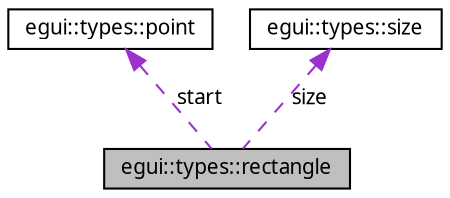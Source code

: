 digraph G
{
  edge [fontname="FreeSans.ttf",fontsize=10,labelfontname="FreeSans.ttf",labelfontsize=10];
  node [fontname="FreeSans.ttf",fontsize=10,shape=record];
  Node1 [label="egui::types::rectangle",height=0.2,width=0.4,color="black", fillcolor="grey75", style="filled" fontcolor="black"];
  Node2 -> Node1 [dir=back,color="darkorchid3",fontsize=10,style="dashed",label="start",fontname="FreeSans.ttf"];
  Node2 [label="egui::types::point",height=0.2,width=0.4,color="black", fillcolor="white", style="filled",URL="$structegui_1_1types_1_1point.html",tooltip="point"];
  Node3 -> Node1 [dir=back,color="darkorchid3",fontsize=10,style="dashed",label="size",fontname="FreeSans.ttf"];
  Node3 [label="egui::types::size",height=0.2,width=0.4,color="black", fillcolor="white", style="filled",URL="$structegui_1_1types_1_1size.html",tooltip="contains a size (width and height)"];
}
